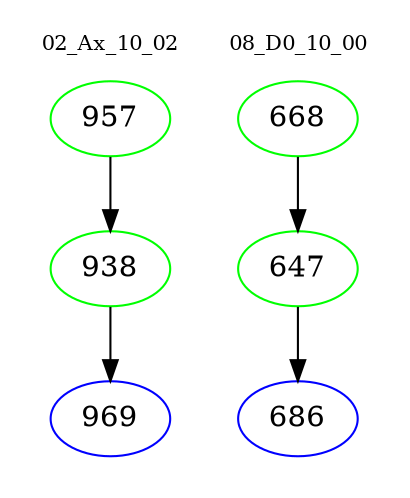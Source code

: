 digraph{
subgraph cluster_0 {
color = white
label = "02_Ax_10_02";
fontsize=10;
T0_957 [label="957", color="green"]
T0_957 -> T0_938 [color="black"]
T0_938 [label="938", color="green"]
T0_938 -> T0_969 [color="black"]
T0_969 [label="969", color="blue"]
}
subgraph cluster_1 {
color = white
label = "08_D0_10_00";
fontsize=10;
T1_668 [label="668", color="green"]
T1_668 -> T1_647 [color="black"]
T1_647 [label="647", color="green"]
T1_647 -> T1_686 [color="black"]
T1_686 [label="686", color="blue"]
}
}
